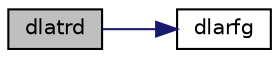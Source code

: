 digraph "dlatrd"
{
 // LATEX_PDF_SIZE
  edge [fontname="Helvetica",fontsize="10",labelfontname="Helvetica",labelfontsize="10"];
  node [fontname="Helvetica",fontsize="10",shape=record];
  rankdir="LR";
  Node1 [label="dlatrd",height=0.2,width=0.4,color="black", fillcolor="grey75", style="filled", fontcolor="black",tooltip="DLATRD reduces the first nb rows and columns of a symmetric/Hermitian matrix A to real tridiagonal fo..."];
  Node1 -> Node2 [color="midnightblue",fontsize="10",style="solid",fontname="Helvetica"];
  Node2 [label="dlarfg",height=0.2,width=0.4,color="black", fillcolor="white", style="filled",URL="$dlarfg_8f.html#aabb59655e820b3551af27781bd716143",tooltip="DLARFG generates an elementary reflector (Householder matrix)."];
}

